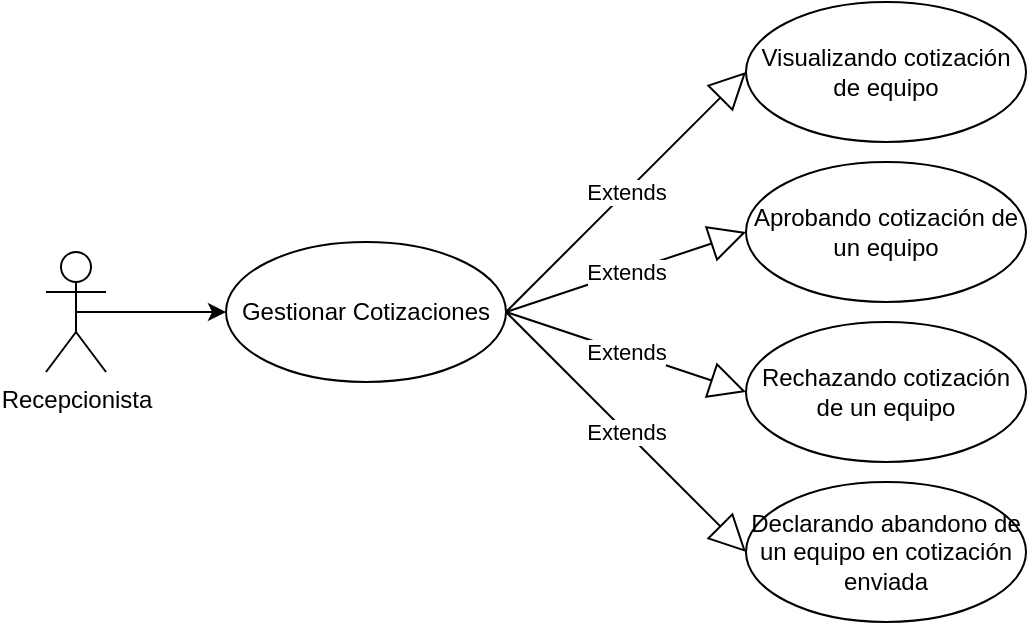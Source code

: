 <mxfile version="26.2.14">
  <diagram name="Página-1" id="ZfuYBb1uDBB9Q9XqHdRm">
    <mxGraphModel grid="1" page="1" gridSize="10" guides="1" tooltips="1" connect="1" arrows="1" fold="1" pageScale="1" pageWidth="827" pageHeight="1169" math="0" shadow="0">
      <root>
        <mxCell id="0" />
        <mxCell id="1" parent="0" />
        <mxCell id="gIg6EuyQtxeaheLYbYMp-1" style="edgeStyle=orthogonalEdgeStyle;rounded=0;orthogonalLoop=1;jettySize=auto;html=1;exitX=0.5;exitY=0.5;exitDx=0;exitDy=0;exitPerimeter=0;entryX=0;entryY=0.5;entryDx=0;entryDy=0;" edge="1" parent="1" source="gIg6EuyQtxeaheLYbYMp-2" target="gIg6EuyQtxeaheLYbYMp-3">
          <mxGeometry relative="1" as="geometry" />
        </mxCell>
        <mxCell id="gIg6EuyQtxeaheLYbYMp-2" value="Recepcionista" style="shape=umlActor;verticalLabelPosition=bottom;verticalAlign=top;html=1;" vertex="1" parent="1">
          <mxGeometry x="70" y="445" width="30" height="60" as="geometry" />
        </mxCell>
        <mxCell id="gIg6EuyQtxeaheLYbYMp-3" value="Gestionar Cotizaciones" style="ellipse;whiteSpace=wrap;html=1;" vertex="1" parent="1">
          <mxGeometry x="160" y="440" width="140" height="70" as="geometry" />
        </mxCell>
        <mxCell id="gIg6EuyQtxeaheLYbYMp-4" value="Visualizando cotización de equipo" style="ellipse;whiteSpace=wrap;html=1;" vertex="1" parent="1">
          <mxGeometry x="420" y="320" width="140" height="70" as="geometry" />
        </mxCell>
        <mxCell id="gIg6EuyQtxeaheLYbYMp-5" value="Aprobando cotización de un equipo" style="ellipse;whiteSpace=wrap;html=1;" vertex="1" parent="1">
          <mxGeometry x="420" y="400" width="140" height="70" as="geometry" />
        </mxCell>
        <mxCell id="gIg6EuyQtxeaheLYbYMp-6" value="Rechazando cotización de un equipo" style="ellipse;whiteSpace=wrap;html=1;" vertex="1" parent="1">
          <mxGeometry x="420" y="480" width="140" height="70" as="geometry" />
        </mxCell>
        <mxCell id="gIg6EuyQtxeaheLYbYMp-7" value="Declarando abandono de un equipo en cotización enviada" style="ellipse;whiteSpace=wrap;html=1;" vertex="1" parent="1">
          <mxGeometry x="420" y="560" width="140" height="70" as="geometry" />
        </mxCell>
        <mxCell id="gIg6EuyQtxeaheLYbYMp-11" value="Extends" style="endArrow=block;endSize=16;endFill=0;html=1;rounded=0;exitX=1;exitY=0.5;exitDx=0;exitDy=0;entryX=0;entryY=0.5;entryDx=0;entryDy=0;" edge="1" parent="1" source="gIg6EuyQtxeaheLYbYMp-3" target="gIg6EuyQtxeaheLYbYMp-4">
          <mxGeometry width="160" relative="1" as="geometry">
            <mxPoint x="330" y="590" as="sourcePoint" />
            <mxPoint x="490" y="590" as="targetPoint" />
          </mxGeometry>
        </mxCell>
        <mxCell id="gIg6EuyQtxeaheLYbYMp-15" value="Extends" style="endArrow=block;endSize=16;endFill=0;html=1;rounded=0;exitX=1;exitY=0.5;exitDx=0;exitDy=0;entryX=0;entryY=0.5;entryDx=0;entryDy=0;" edge="1" parent="1" source="gIg6EuyQtxeaheLYbYMp-3" target="gIg6EuyQtxeaheLYbYMp-7">
          <mxGeometry width="160" relative="1" as="geometry">
            <mxPoint x="150" y="160" as="sourcePoint" />
            <mxPoint x="310" y="160" as="targetPoint" />
          </mxGeometry>
        </mxCell>
        <mxCell id="gIg6EuyQtxeaheLYbYMp-16" value="Extends" style="endArrow=block;endSize=16;endFill=0;html=1;rounded=0;exitX=1;exitY=0.5;exitDx=0;exitDy=0;entryX=0;entryY=0.5;entryDx=0;entryDy=0;" edge="1" parent="1" source="gIg6EuyQtxeaheLYbYMp-3" target="gIg6EuyQtxeaheLYbYMp-6">
          <mxGeometry width="160" relative="1" as="geometry">
            <mxPoint x="160" y="170" as="sourcePoint" />
            <mxPoint x="320" y="170" as="targetPoint" />
          </mxGeometry>
        </mxCell>
        <mxCell id="gIg6EuyQtxeaheLYbYMp-17" value="Extends" style="endArrow=block;endSize=16;endFill=0;html=1;rounded=0;exitX=1;exitY=0.5;exitDx=0;exitDy=0;entryX=0;entryY=0.5;entryDx=0;entryDy=0;" edge="1" parent="1" source="gIg6EuyQtxeaheLYbYMp-3" target="gIg6EuyQtxeaheLYbYMp-5">
          <mxGeometry width="160" relative="1" as="geometry">
            <mxPoint x="170" y="200" as="sourcePoint" />
            <mxPoint x="330" y="200" as="targetPoint" />
          </mxGeometry>
        </mxCell>
      </root>
    </mxGraphModel>
  </diagram>
</mxfile>
